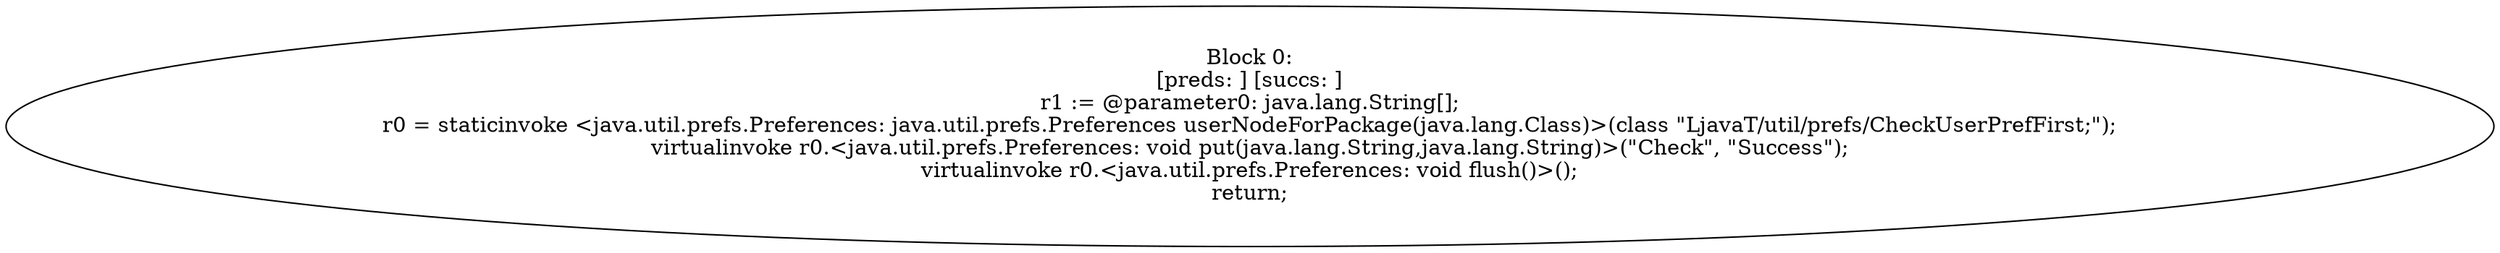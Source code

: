 digraph "unitGraph" {
    "Block 0:
[preds: ] [succs: ]
r1 := @parameter0: java.lang.String[];
r0 = staticinvoke <java.util.prefs.Preferences: java.util.prefs.Preferences userNodeForPackage(java.lang.Class)>(class \"LjavaT/util/prefs/CheckUserPrefFirst;\");
virtualinvoke r0.<java.util.prefs.Preferences: void put(java.lang.String,java.lang.String)>(\"Check\", \"Success\");
virtualinvoke r0.<java.util.prefs.Preferences: void flush()>();
return;
"
}
